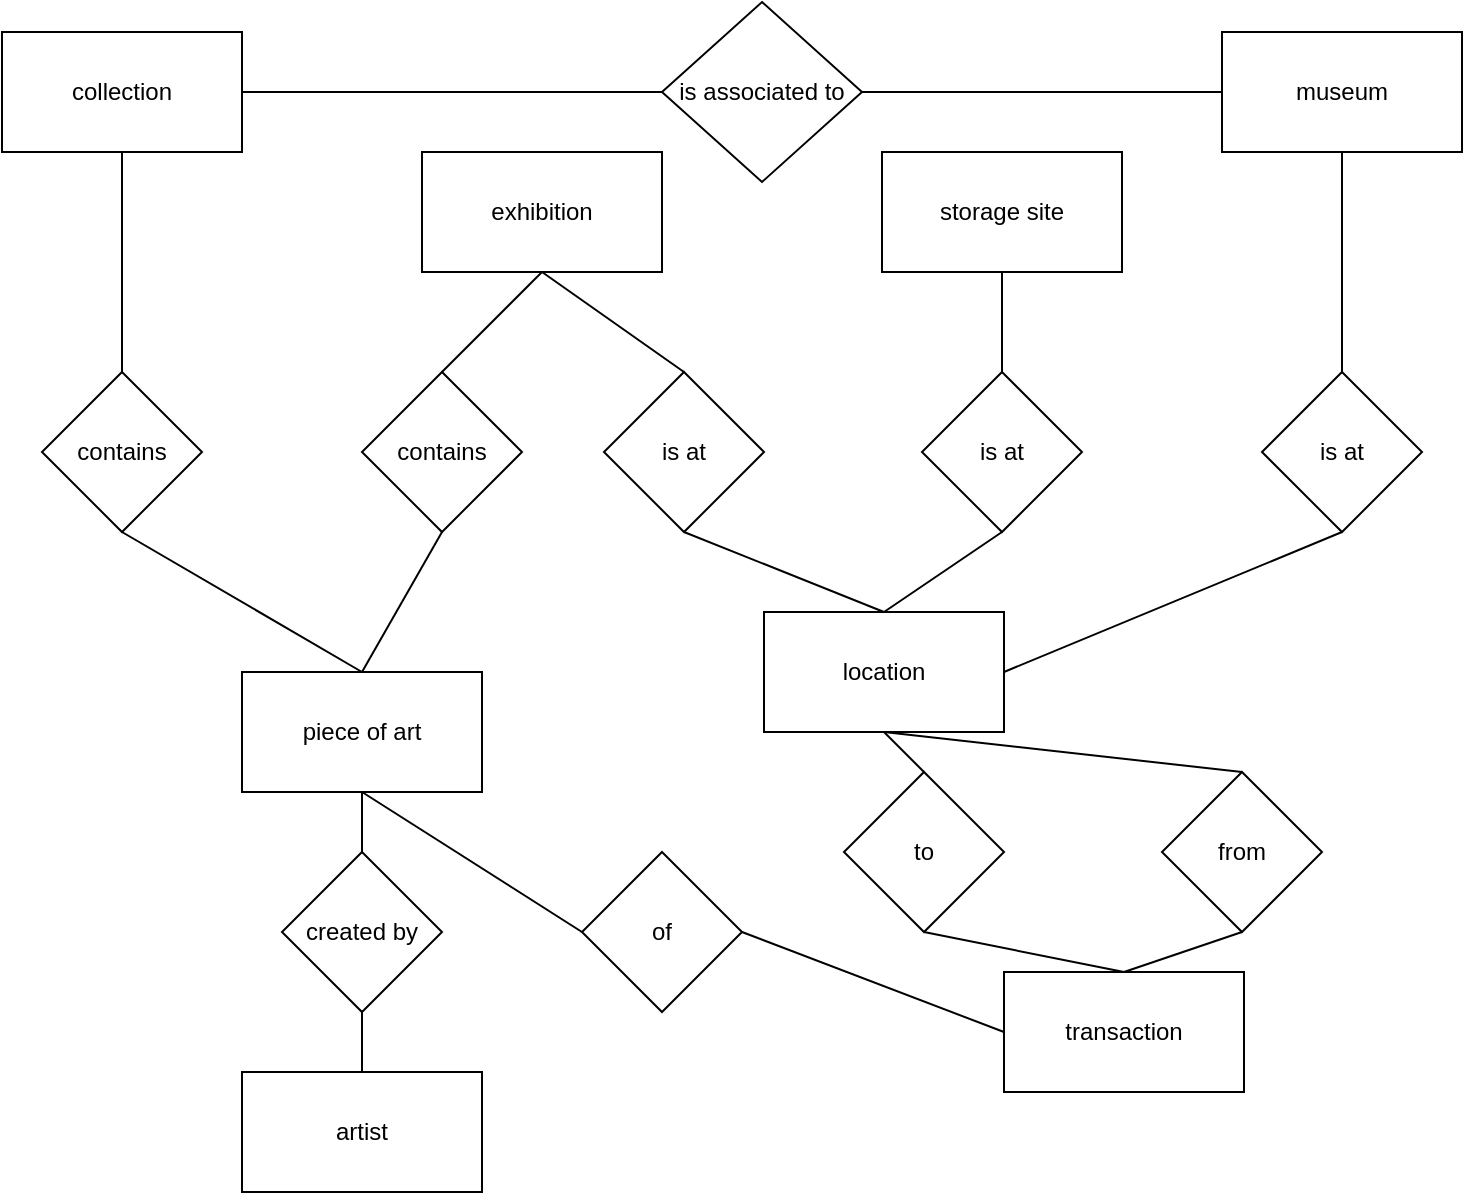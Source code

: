 <mxfile version="21.0.4" type="github">
  <diagram name="Page-1" id="EyAGCPR4bHeSru1mWrpg">
    <mxGraphModel dx="1122" dy="734" grid="1" gridSize="10" guides="1" tooltips="1" connect="1" arrows="1" fold="1" page="1" pageScale="1" pageWidth="827" pageHeight="1169" math="0" shadow="0">
      <root>
        <mxCell id="0" />
        <mxCell id="1" parent="0" />
        <mxCell id="rU4AeaxdDEbKekslhOb4-1" value="collection" style="rounded=0;whiteSpace=wrap;html=1;" vertex="1" parent="1">
          <mxGeometry x="60" y="60" width="120" height="60" as="geometry" />
        </mxCell>
        <mxCell id="rU4AeaxdDEbKekslhOb4-2" value="transaction" style="rounded=0;whiteSpace=wrap;html=1;" vertex="1" parent="1">
          <mxGeometry x="561" y="530" width="120" height="60" as="geometry" />
        </mxCell>
        <mxCell id="rU4AeaxdDEbKekslhOb4-3" value="exhibition" style="rounded=0;whiteSpace=wrap;html=1;" vertex="1" parent="1">
          <mxGeometry x="270" y="120" width="120" height="60" as="geometry" />
        </mxCell>
        <mxCell id="rU4AeaxdDEbKekslhOb4-4" value="museum" style="rounded=0;whiteSpace=wrap;html=1;" vertex="1" parent="1">
          <mxGeometry x="670" y="60" width="120" height="60" as="geometry" />
        </mxCell>
        <mxCell id="rU4AeaxdDEbKekslhOb4-5" value="storage site" style="rounded=0;whiteSpace=wrap;html=1;" vertex="1" parent="1">
          <mxGeometry x="500" y="120" width="120" height="60" as="geometry" />
        </mxCell>
        <mxCell id="rU4AeaxdDEbKekslhOb4-6" value="piece of art" style="rounded=0;whiteSpace=wrap;html=1;" vertex="1" parent="1">
          <mxGeometry x="180" y="380" width="120" height="60" as="geometry" />
        </mxCell>
        <mxCell id="rU4AeaxdDEbKekslhOb4-7" value="artist" style="rounded=0;whiteSpace=wrap;html=1;" vertex="1" parent="1">
          <mxGeometry x="180" y="580" width="120" height="60" as="geometry" />
        </mxCell>
        <mxCell id="rU4AeaxdDEbKekslhOb4-8" value="contains" style="rhombus;whiteSpace=wrap;html=1;" vertex="1" parent="1">
          <mxGeometry x="240" y="230" width="80" height="80" as="geometry" />
        </mxCell>
        <mxCell id="rU4AeaxdDEbKekslhOb4-9" value="contains" style="rhombus;whiteSpace=wrap;html=1;" vertex="1" parent="1">
          <mxGeometry x="80" y="230" width="80" height="80" as="geometry" />
        </mxCell>
        <mxCell id="rU4AeaxdDEbKekslhOb4-10" value="of" style="rhombus;whiteSpace=wrap;html=1;" vertex="1" parent="1">
          <mxGeometry x="350" y="470" width="80" height="80" as="geometry" />
        </mxCell>
        <mxCell id="rU4AeaxdDEbKekslhOb4-11" value="to" style="rhombus;whiteSpace=wrap;html=1;" vertex="1" parent="1">
          <mxGeometry x="481" y="430" width="80" height="80" as="geometry" />
        </mxCell>
        <mxCell id="rU4AeaxdDEbKekslhOb4-12" value="from" style="rhombus;whiteSpace=wrap;html=1;" vertex="1" parent="1">
          <mxGeometry x="640" y="430" width="80" height="80" as="geometry" />
        </mxCell>
        <mxCell id="rU4AeaxdDEbKekslhOb4-13" value="is at" style="rhombus;whiteSpace=wrap;html=1;" vertex="1" parent="1">
          <mxGeometry x="690" y="230" width="80" height="80" as="geometry" />
        </mxCell>
        <mxCell id="rU4AeaxdDEbKekslhOb4-14" value="is at" style="rhombus;whiteSpace=wrap;html=1;" vertex="1" parent="1">
          <mxGeometry x="361" y="230" width="80" height="80" as="geometry" />
        </mxCell>
        <mxCell id="rU4AeaxdDEbKekslhOb4-15" value="is at" style="rhombus;whiteSpace=wrap;html=1;" vertex="1" parent="1">
          <mxGeometry x="520" y="230" width="80" height="80" as="geometry" />
        </mxCell>
        <mxCell id="rU4AeaxdDEbKekslhOb4-17" value="created by" style="rhombus;whiteSpace=wrap;html=1;" vertex="1" parent="1">
          <mxGeometry x="200" y="470" width="80" height="80" as="geometry" />
        </mxCell>
        <mxCell id="rU4AeaxdDEbKekslhOb4-20" value="" style="endArrow=none;html=1;rounded=0;entryX=0.5;entryY=1;entryDx=0;entryDy=0;exitX=0.5;exitY=0;exitDx=0;exitDy=0;" edge="1" parent="1" source="rU4AeaxdDEbKekslhOb4-9" target="rU4AeaxdDEbKekslhOb4-1">
          <mxGeometry width="50" height="50" relative="1" as="geometry">
            <mxPoint x="430" y="350" as="sourcePoint" />
            <mxPoint x="480" y="300" as="targetPoint" />
          </mxGeometry>
        </mxCell>
        <mxCell id="rU4AeaxdDEbKekslhOb4-21" value="" style="endArrow=none;html=1;rounded=0;exitX=0.5;exitY=1;exitDx=0;exitDy=0;entryX=0.5;entryY=0;entryDx=0;entryDy=0;" edge="1" parent="1" source="rU4AeaxdDEbKekslhOb4-9" target="rU4AeaxdDEbKekslhOb4-6">
          <mxGeometry width="50" height="50" relative="1" as="geometry">
            <mxPoint x="430" y="350" as="sourcePoint" />
            <mxPoint x="480" y="300" as="targetPoint" />
          </mxGeometry>
        </mxCell>
        <mxCell id="rU4AeaxdDEbKekslhOb4-22" value="" style="endArrow=none;html=1;rounded=0;entryX=0;entryY=0.5;entryDx=0;entryDy=0;exitX=1;exitY=0.5;exitDx=0;exitDy=0;" edge="1" parent="1" source="rU4AeaxdDEbKekslhOb4-10" target="rU4AeaxdDEbKekslhOb4-2">
          <mxGeometry width="50" height="50" relative="1" as="geometry">
            <mxPoint x="430" y="350" as="sourcePoint" />
            <mxPoint x="480" y="300" as="targetPoint" />
          </mxGeometry>
        </mxCell>
        <mxCell id="rU4AeaxdDEbKekslhOb4-23" value="" style="endArrow=none;html=1;rounded=0;entryX=0;entryY=0.5;entryDx=0;entryDy=0;exitX=0.5;exitY=1;exitDx=0;exitDy=0;" edge="1" parent="1" source="rU4AeaxdDEbKekslhOb4-6" target="rU4AeaxdDEbKekslhOb4-10">
          <mxGeometry width="50" height="50" relative="1" as="geometry">
            <mxPoint x="430" y="350" as="sourcePoint" />
            <mxPoint x="480" y="300" as="targetPoint" />
          </mxGeometry>
        </mxCell>
        <mxCell id="rU4AeaxdDEbKekslhOb4-24" value="" style="endArrow=none;html=1;rounded=0;entryX=0.5;entryY=1;entryDx=0;entryDy=0;" edge="1" parent="1" source="rU4AeaxdDEbKekslhOb4-17" target="rU4AeaxdDEbKekslhOb4-6">
          <mxGeometry width="50" height="50" relative="1" as="geometry">
            <mxPoint x="430" y="350" as="sourcePoint" />
            <mxPoint x="480" y="300" as="targetPoint" />
          </mxGeometry>
        </mxCell>
        <mxCell id="rU4AeaxdDEbKekslhOb4-25" value="" style="endArrow=none;html=1;rounded=0;entryX=0.5;entryY=1;entryDx=0;entryDy=0;exitX=0.5;exitY=0;exitDx=0;exitDy=0;" edge="1" parent="1" source="rU4AeaxdDEbKekslhOb4-7" target="rU4AeaxdDEbKekslhOb4-17">
          <mxGeometry width="50" height="50" relative="1" as="geometry">
            <mxPoint x="430" y="350" as="sourcePoint" />
            <mxPoint x="480" y="300" as="targetPoint" />
          </mxGeometry>
        </mxCell>
        <mxCell id="rU4AeaxdDEbKekslhOb4-27" value="location" style="rounded=0;whiteSpace=wrap;html=1;" vertex="1" parent="1">
          <mxGeometry x="441" y="350" width="120" height="60" as="geometry" />
        </mxCell>
        <mxCell id="rU4AeaxdDEbKekslhOb4-28" value="" style="endArrow=none;html=1;rounded=0;entryX=0.5;entryY=0;entryDx=0;entryDy=0;exitX=0.5;exitY=1;exitDx=0;exitDy=0;" edge="1" parent="1" source="rU4AeaxdDEbKekslhOb4-11" target="rU4AeaxdDEbKekslhOb4-2">
          <mxGeometry width="50" height="50" relative="1" as="geometry">
            <mxPoint x="430" y="450" as="sourcePoint" />
            <mxPoint x="480" y="300" as="targetPoint" />
          </mxGeometry>
        </mxCell>
        <mxCell id="rU4AeaxdDEbKekslhOb4-29" value="" style="endArrow=none;html=1;rounded=0;entryX=0.5;entryY=0;entryDx=0;entryDy=0;exitX=0.5;exitY=1;exitDx=0;exitDy=0;" edge="1" parent="1" source="rU4AeaxdDEbKekslhOb4-27" target="rU4AeaxdDEbKekslhOb4-11">
          <mxGeometry width="50" height="50" relative="1" as="geometry">
            <mxPoint x="430" y="350" as="sourcePoint" />
            <mxPoint x="480" y="300" as="targetPoint" />
          </mxGeometry>
        </mxCell>
        <mxCell id="rU4AeaxdDEbKekslhOb4-30" value="" style="endArrow=none;html=1;rounded=0;entryX=0.5;entryY=0;entryDx=0;entryDy=0;exitX=0.5;exitY=1;exitDx=0;exitDy=0;" edge="1" parent="1" source="rU4AeaxdDEbKekslhOb4-12" target="rU4AeaxdDEbKekslhOb4-2">
          <mxGeometry width="50" height="50" relative="1" as="geometry">
            <mxPoint x="430" y="350" as="sourcePoint" />
            <mxPoint x="320" y="140" as="targetPoint" />
          </mxGeometry>
        </mxCell>
        <mxCell id="rU4AeaxdDEbKekslhOb4-31" value="" style="endArrow=none;html=1;rounded=0;entryX=0.5;entryY=1;entryDx=0;entryDy=0;exitX=0.5;exitY=0;exitDx=0;exitDy=0;" edge="1" parent="1" source="rU4AeaxdDEbKekslhOb4-12" target="rU4AeaxdDEbKekslhOb4-27">
          <mxGeometry width="50" height="50" relative="1" as="geometry">
            <mxPoint x="440" y="280" as="sourcePoint" />
            <mxPoint x="480" y="300" as="targetPoint" />
          </mxGeometry>
        </mxCell>
        <mxCell id="rU4AeaxdDEbKekslhOb4-32" value="" style="endArrow=none;html=1;rounded=0;entryX=0.5;entryY=1;entryDx=0;entryDy=0;exitX=0.5;exitY=0;exitDx=0;exitDy=0;" edge="1" parent="1" source="rU4AeaxdDEbKekslhOb4-14" target="rU4AeaxdDEbKekslhOb4-3">
          <mxGeometry width="50" height="50" relative="1" as="geometry">
            <mxPoint x="430" y="350" as="sourcePoint" />
            <mxPoint x="480" y="300" as="targetPoint" />
          </mxGeometry>
        </mxCell>
        <mxCell id="rU4AeaxdDEbKekslhOb4-33" value="" style="endArrow=none;html=1;rounded=0;entryX=0.5;entryY=1;entryDx=0;entryDy=0;exitX=0.5;exitY=0;exitDx=0;exitDy=0;" edge="1" parent="1" source="rU4AeaxdDEbKekslhOb4-27" target="rU4AeaxdDEbKekslhOb4-14">
          <mxGeometry width="50" height="50" relative="1" as="geometry">
            <mxPoint x="430" y="350" as="sourcePoint" />
            <mxPoint x="480" y="300" as="targetPoint" />
          </mxGeometry>
        </mxCell>
        <mxCell id="rU4AeaxdDEbKekslhOb4-34" value="" style="endArrow=none;html=1;rounded=0;exitX=0.5;exitY=0;exitDx=0;exitDy=0;entryX=0.5;entryY=1;entryDx=0;entryDy=0;" edge="1" parent="1" source="rU4AeaxdDEbKekslhOb4-8" target="rU4AeaxdDEbKekslhOb4-3">
          <mxGeometry width="50" height="50" relative="1" as="geometry">
            <mxPoint x="430" y="350" as="sourcePoint" />
            <mxPoint x="500" y="130" as="targetPoint" />
          </mxGeometry>
        </mxCell>
        <mxCell id="rU4AeaxdDEbKekslhOb4-35" value="" style="endArrow=none;html=1;rounded=0;entryX=0.5;entryY=1;entryDx=0;entryDy=0;exitX=0.5;exitY=0;exitDx=0;exitDy=0;" edge="1" parent="1" source="rU4AeaxdDEbKekslhOb4-6" target="rU4AeaxdDEbKekslhOb4-8">
          <mxGeometry width="50" height="50" relative="1" as="geometry">
            <mxPoint x="430" y="350" as="sourcePoint" />
            <mxPoint x="480" y="300" as="targetPoint" />
          </mxGeometry>
        </mxCell>
        <mxCell id="rU4AeaxdDEbKekslhOb4-38" value="" style="endArrow=none;html=1;rounded=0;entryX=0.5;entryY=1;entryDx=0;entryDy=0;exitX=0.5;exitY=0;exitDx=0;exitDy=0;" edge="1" parent="1" source="rU4AeaxdDEbKekslhOb4-15" target="rU4AeaxdDEbKekslhOb4-5">
          <mxGeometry width="50" height="50" relative="1" as="geometry">
            <mxPoint x="430" y="350" as="sourcePoint" />
            <mxPoint x="480" y="300" as="targetPoint" />
          </mxGeometry>
        </mxCell>
        <mxCell id="rU4AeaxdDEbKekslhOb4-39" value="" style="endArrow=none;html=1;rounded=0;entryX=0.5;entryY=1;entryDx=0;entryDy=0;exitX=0.5;exitY=0;exitDx=0;exitDy=0;" edge="1" parent="1" source="rU4AeaxdDEbKekslhOb4-27" target="rU4AeaxdDEbKekslhOb4-15">
          <mxGeometry width="50" height="50" relative="1" as="geometry">
            <mxPoint x="430" y="350" as="sourcePoint" />
            <mxPoint x="480" y="300" as="targetPoint" />
          </mxGeometry>
        </mxCell>
        <mxCell id="rU4AeaxdDEbKekslhOb4-40" value="" style="endArrow=none;html=1;rounded=0;entryX=0.5;entryY=1;entryDx=0;entryDy=0;exitX=1;exitY=0.5;exitDx=0;exitDy=0;" edge="1" parent="1" source="rU4AeaxdDEbKekslhOb4-27" target="rU4AeaxdDEbKekslhOb4-13">
          <mxGeometry width="50" height="50" relative="1" as="geometry">
            <mxPoint x="430" y="350" as="sourcePoint" />
            <mxPoint x="480" y="300" as="targetPoint" />
          </mxGeometry>
        </mxCell>
        <mxCell id="rU4AeaxdDEbKekslhOb4-41" value="" style="endArrow=none;html=1;rounded=0;entryX=0.5;entryY=1;entryDx=0;entryDy=0;exitX=0.5;exitY=0;exitDx=0;exitDy=0;" edge="1" parent="1" source="rU4AeaxdDEbKekslhOb4-13" target="rU4AeaxdDEbKekslhOb4-4">
          <mxGeometry width="50" height="50" relative="1" as="geometry">
            <mxPoint x="430" y="350" as="sourcePoint" />
            <mxPoint x="480" y="300" as="targetPoint" />
          </mxGeometry>
        </mxCell>
        <mxCell id="rU4AeaxdDEbKekslhOb4-43" value="is associated to" style="rhombus;whiteSpace=wrap;html=1;" vertex="1" parent="1">
          <mxGeometry x="390" y="45" width="100" height="90" as="geometry" />
        </mxCell>
        <mxCell id="rU4AeaxdDEbKekslhOb4-44" value="" style="endArrow=none;html=1;rounded=0;entryX=0;entryY=0.5;entryDx=0;entryDy=0;exitX=1;exitY=0.5;exitDx=0;exitDy=0;" edge="1" parent="1" source="rU4AeaxdDEbKekslhOb4-1" target="rU4AeaxdDEbKekslhOb4-43">
          <mxGeometry width="50" height="50" relative="1" as="geometry">
            <mxPoint x="430" y="350" as="sourcePoint" />
            <mxPoint x="480" y="300" as="targetPoint" />
          </mxGeometry>
        </mxCell>
        <mxCell id="rU4AeaxdDEbKekslhOb4-45" value="" style="endArrow=none;html=1;rounded=0;entryX=0;entryY=0.5;entryDx=0;entryDy=0;exitX=1;exitY=0.5;exitDx=0;exitDy=0;" edge="1" parent="1" source="rU4AeaxdDEbKekslhOb4-43" target="rU4AeaxdDEbKekslhOb4-4">
          <mxGeometry width="50" height="50" relative="1" as="geometry">
            <mxPoint x="430" y="350" as="sourcePoint" />
            <mxPoint x="480" y="300" as="targetPoint" />
          </mxGeometry>
        </mxCell>
      </root>
    </mxGraphModel>
  </diagram>
</mxfile>
